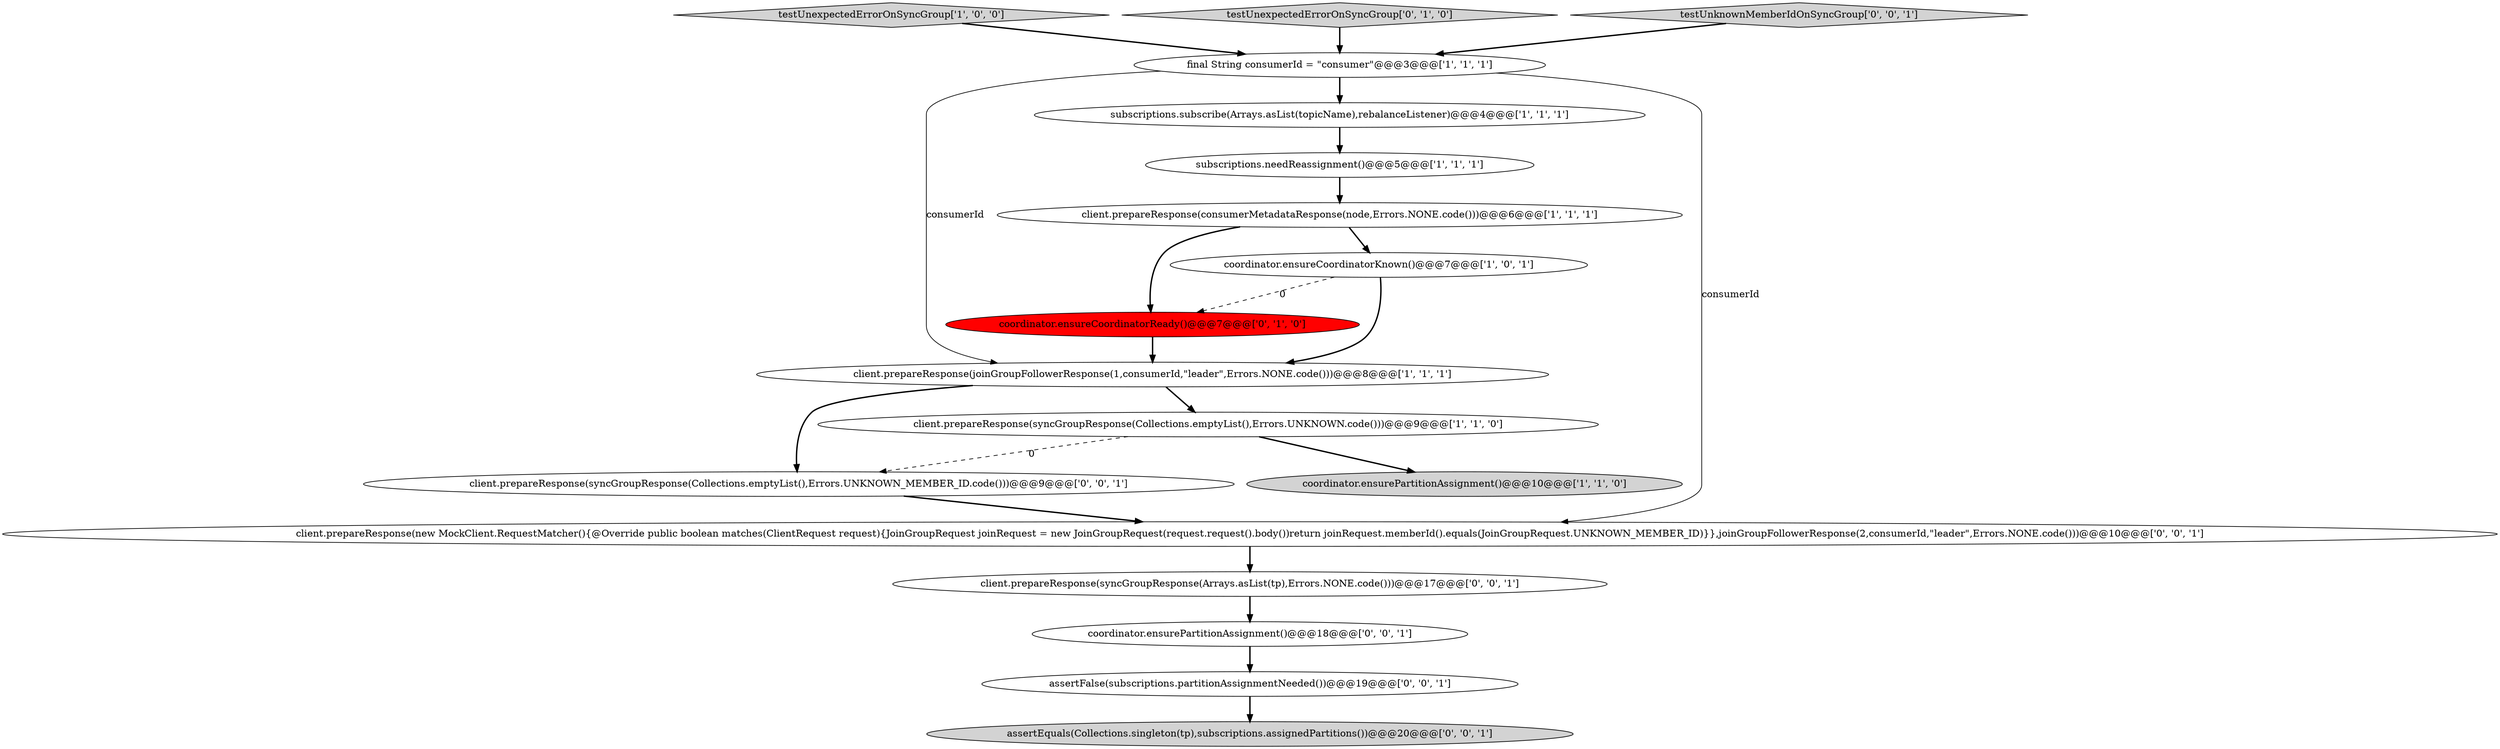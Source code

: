 digraph {
1 [style = filled, label = "final String consumerId = \"consumer\"@@@3@@@['1', '1', '1']", fillcolor = white, shape = ellipse image = "AAA0AAABBB1BBB"];
2 [style = filled, label = "subscriptions.needReassignment()@@@5@@@['1', '1', '1']", fillcolor = white, shape = ellipse image = "AAA0AAABBB1BBB"];
10 [style = filled, label = "coordinator.ensureCoordinatorReady()@@@7@@@['0', '1', '0']", fillcolor = red, shape = ellipse image = "AAA1AAABBB2BBB"];
14 [style = filled, label = "coordinator.ensurePartitionAssignment()@@@18@@@['0', '0', '1']", fillcolor = white, shape = ellipse image = "AAA0AAABBB3BBB"];
5 [style = filled, label = "client.prepareResponse(joinGroupFollowerResponse(1,consumerId,\"leader\",Errors.NONE.code()))@@@8@@@['1', '1', '1']", fillcolor = white, shape = ellipse image = "AAA0AAABBB1BBB"];
11 [style = filled, label = "client.prepareResponse(syncGroupResponse(Arrays.asList(tp),Errors.NONE.code()))@@@17@@@['0', '0', '1']", fillcolor = white, shape = ellipse image = "AAA0AAABBB3BBB"];
0 [style = filled, label = "client.prepareResponse(syncGroupResponse(Collections.emptyList(),Errors.UNKNOWN.code()))@@@9@@@['1', '1', '0']", fillcolor = white, shape = ellipse image = "AAA0AAABBB1BBB"];
17 [style = filled, label = "assertEquals(Collections.singleton(tp),subscriptions.assignedPartitions())@@@20@@@['0', '0', '1']", fillcolor = lightgray, shape = ellipse image = "AAA0AAABBB3BBB"];
16 [style = filled, label = "client.prepareResponse(syncGroupResponse(Collections.emptyList(),Errors.UNKNOWN_MEMBER_ID.code()))@@@9@@@['0', '0', '1']", fillcolor = white, shape = ellipse image = "AAA0AAABBB3BBB"];
6 [style = filled, label = "testUnexpectedErrorOnSyncGroup['1', '0', '0']", fillcolor = lightgray, shape = diamond image = "AAA0AAABBB1BBB"];
9 [style = filled, label = "testUnexpectedErrorOnSyncGroup['0', '1', '0']", fillcolor = lightgray, shape = diamond image = "AAA0AAABBB2BBB"];
4 [style = filled, label = "coordinator.ensurePartitionAssignment()@@@10@@@['1', '1', '0']", fillcolor = lightgray, shape = ellipse image = "AAA0AAABBB1BBB"];
7 [style = filled, label = "subscriptions.subscribe(Arrays.asList(topicName),rebalanceListener)@@@4@@@['1', '1', '1']", fillcolor = white, shape = ellipse image = "AAA0AAABBB1BBB"];
3 [style = filled, label = "client.prepareResponse(consumerMetadataResponse(node,Errors.NONE.code()))@@@6@@@['1', '1', '1']", fillcolor = white, shape = ellipse image = "AAA0AAABBB1BBB"];
15 [style = filled, label = "testUnknownMemberIdOnSyncGroup['0', '0', '1']", fillcolor = lightgray, shape = diamond image = "AAA0AAABBB3BBB"];
8 [style = filled, label = "coordinator.ensureCoordinatorKnown()@@@7@@@['1', '0', '1']", fillcolor = white, shape = ellipse image = "AAA0AAABBB1BBB"];
13 [style = filled, label = "assertFalse(subscriptions.partitionAssignmentNeeded())@@@19@@@['0', '0', '1']", fillcolor = white, shape = ellipse image = "AAA0AAABBB3BBB"];
12 [style = filled, label = "client.prepareResponse(new MockClient.RequestMatcher(){@Override public boolean matches(ClientRequest request){JoinGroupRequest joinRequest = new JoinGroupRequest(request.request().body())return joinRequest.memberId().equals(JoinGroupRequest.UNKNOWN_MEMBER_ID)}},joinGroupFollowerResponse(2,consumerId,\"leader\",Errors.NONE.code()))@@@10@@@['0', '0', '1']", fillcolor = white, shape = ellipse image = "AAA0AAABBB3BBB"];
8->10 [style = dashed, label="0"];
11->14 [style = bold, label=""];
2->3 [style = bold, label=""];
12->11 [style = bold, label=""];
0->16 [style = dashed, label="0"];
1->12 [style = solid, label="consumerId"];
1->5 [style = solid, label="consumerId"];
1->7 [style = bold, label=""];
5->16 [style = bold, label=""];
6->1 [style = bold, label=""];
3->10 [style = bold, label=""];
13->17 [style = bold, label=""];
10->5 [style = bold, label=""];
8->5 [style = bold, label=""];
5->0 [style = bold, label=""];
0->4 [style = bold, label=""];
7->2 [style = bold, label=""];
3->8 [style = bold, label=""];
14->13 [style = bold, label=""];
9->1 [style = bold, label=""];
16->12 [style = bold, label=""];
15->1 [style = bold, label=""];
}

